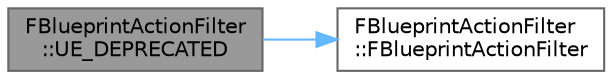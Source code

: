digraph "FBlueprintActionFilter::UE_DEPRECATED"
{
 // INTERACTIVE_SVG=YES
 // LATEX_PDF_SIZE
  bgcolor="transparent";
  edge [fontname=Helvetica,fontsize=10,labelfontname=Helvetica,labelfontsize=10];
  node [fontname=Helvetica,fontsize=10,shape=box,height=0.2,width=0.4];
  rankdir="LR";
  Node1 [id="Node000001",label="FBlueprintActionFilter\l::UE_DEPRECATED",height=0.2,width=0.4,color="gray40", fillcolor="grey60", style="filled", fontcolor="black",tooltip=" "];
  Node1 -> Node2 [id="edge1_Node000001_Node000002",color="steelblue1",style="solid",tooltip=" "];
  Node2 [id="Node000002",label="FBlueprintActionFilter\l::FBlueprintActionFilter",height=0.2,width=0.4,color="grey40", fillcolor="white", style="filled",URL="$dc/d38/classFBlueprintActionFilter.html#a7771f7d0be70251cac7f8e3b4f28d144",tooltip=" "];
}

